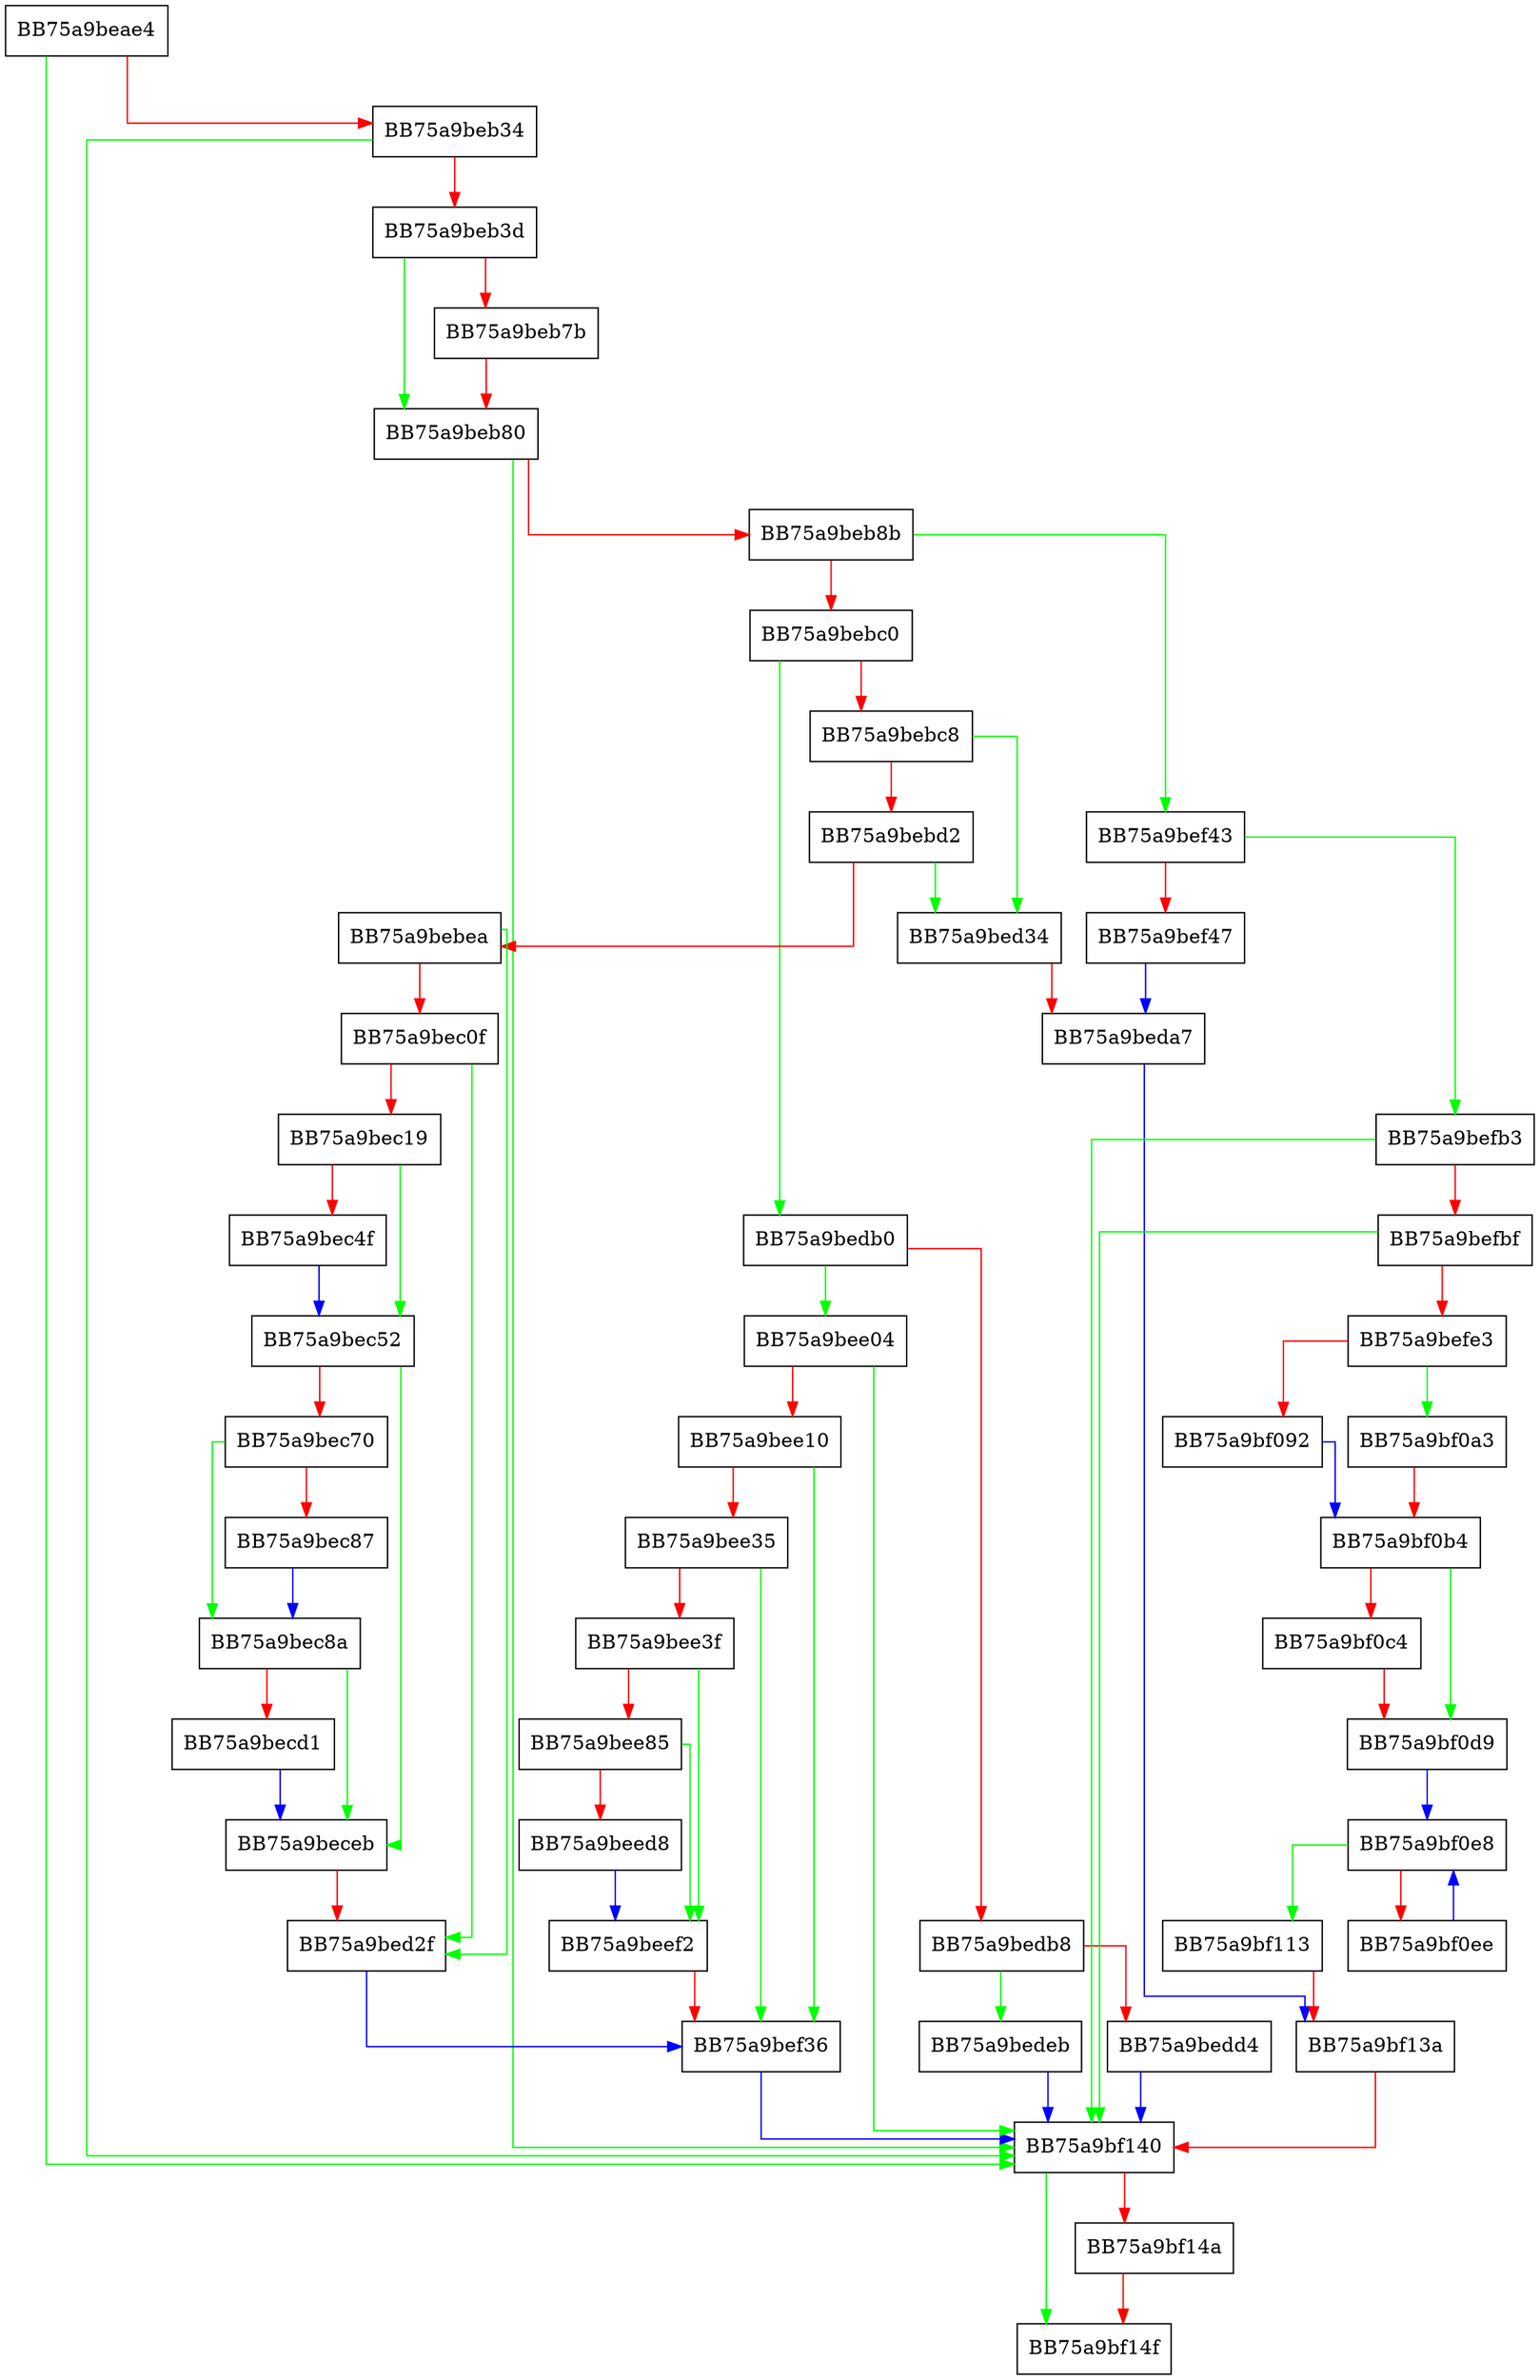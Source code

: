 digraph _update_process_state {
  node [shape="box"];
  graph [splines=ortho];
  BB75a9beae4 -> BB75a9bf140 [color="green"];
  BB75a9beae4 -> BB75a9beb34 [color="red"];
  BB75a9beb34 -> BB75a9bf140 [color="green"];
  BB75a9beb34 -> BB75a9beb3d [color="red"];
  BB75a9beb3d -> BB75a9beb80 [color="green"];
  BB75a9beb3d -> BB75a9beb7b [color="red"];
  BB75a9beb7b -> BB75a9beb80 [color="red"];
  BB75a9beb80 -> BB75a9bf140 [color="green"];
  BB75a9beb80 -> BB75a9beb8b [color="red"];
  BB75a9beb8b -> BB75a9bef43 [color="green"];
  BB75a9beb8b -> BB75a9bebc0 [color="red"];
  BB75a9bebc0 -> BB75a9bedb0 [color="green"];
  BB75a9bebc0 -> BB75a9bebc8 [color="red"];
  BB75a9bebc8 -> BB75a9bed34 [color="green"];
  BB75a9bebc8 -> BB75a9bebd2 [color="red"];
  BB75a9bebd2 -> BB75a9bed34 [color="green"];
  BB75a9bebd2 -> BB75a9bebea [color="red"];
  BB75a9bebea -> BB75a9bed2f [color="green"];
  BB75a9bebea -> BB75a9bec0f [color="red"];
  BB75a9bec0f -> BB75a9bed2f [color="green"];
  BB75a9bec0f -> BB75a9bec19 [color="red"];
  BB75a9bec19 -> BB75a9bec52 [color="green"];
  BB75a9bec19 -> BB75a9bec4f [color="red"];
  BB75a9bec4f -> BB75a9bec52 [color="blue"];
  BB75a9bec52 -> BB75a9beceb [color="green"];
  BB75a9bec52 -> BB75a9bec70 [color="red"];
  BB75a9bec70 -> BB75a9bec8a [color="green"];
  BB75a9bec70 -> BB75a9bec87 [color="red"];
  BB75a9bec87 -> BB75a9bec8a [color="blue"];
  BB75a9bec8a -> BB75a9beceb [color="green"];
  BB75a9bec8a -> BB75a9becd1 [color="red"];
  BB75a9becd1 -> BB75a9beceb [color="blue"];
  BB75a9beceb -> BB75a9bed2f [color="red"];
  BB75a9bed2f -> BB75a9bef36 [color="blue"];
  BB75a9bed34 -> BB75a9beda7 [color="red"];
  BB75a9beda7 -> BB75a9bf13a [color="blue"];
  BB75a9bedb0 -> BB75a9bee04 [color="green"];
  BB75a9bedb0 -> BB75a9bedb8 [color="red"];
  BB75a9bedb8 -> BB75a9bedeb [color="green"];
  BB75a9bedb8 -> BB75a9bedd4 [color="red"];
  BB75a9bedd4 -> BB75a9bf140 [color="blue"];
  BB75a9bedeb -> BB75a9bf140 [color="blue"];
  BB75a9bee04 -> BB75a9bf140 [color="green"];
  BB75a9bee04 -> BB75a9bee10 [color="red"];
  BB75a9bee10 -> BB75a9bef36 [color="green"];
  BB75a9bee10 -> BB75a9bee35 [color="red"];
  BB75a9bee35 -> BB75a9bef36 [color="green"];
  BB75a9bee35 -> BB75a9bee3f [color="red"];
  BB75a9bee3f -> BB75a9beef2 [color="green"];
  BB75a9bee3f -> BB75a9bee85 [color="red"];
  BB75a9bee85 -> BB75a9beef2 [color="green"];
  BB75a9bee85 -> BB75a9beed8 [color="red"];
  BB75a9beed8 -> BB75a9beef2 [color="blue"];
  BB75a9beef2 -> BB75a9bef36 [color="red"];
  BB75a9bef36 -> BB75a9bf140 [color="blue"];
  BB75a9bef43 -> BB75a9befb3 [color="green"];
  BB75a9bef43 -> BB75a9bef47 [color="red"];
  BB75a9bef47 -> BB75a9beda7 [color="blue"];
  BB75a9befb3 -> BB75a9bf140 [color="green"];
  BB75a9befb3 -> BB75a9befbf [color="red"];
  BB75a9befbf -> BB75a9bf140 [color="green"];
  BB75a9befbf -> BB75a9befe3 [color="red"];
  BB75a9befe3 -> BB75a9bf0a3 [color="green"];
  BB75a9befe3 -> BB75a9bf092 [color="red"];
  BB75a9bf092 -> BB75a9bf0b4 [color="blue"];
  BB75a9bf0a3 -> BB75a9bf0b4 [color="red"];
  BB75a9bf0b4 -> BB75a9bf0d9 [color="green"];
  BB75a9bf0b4 -> BB75a9bf0c4 [color="red"];
  BB75a9bf0c4 -> BB75a9bf0d9 [color="red"];
  BB75a9bf0d9 -> BB75a9bf0e8 [color="blue"];
  BB75a9bf0e8 -> BB75a9bf113 [color="green"];
  BB75a9bf0e8 -> BB75a9bf0ee [color="red"];
  BB75a9bf0ee -> BB75a9bf0e8 [color="blue"];
  BB75a9bf113 -> BB75a9bf13a [color="red"];
  BB75a9bf13a -> BB75a9bf140 [color="red"];
  BB75a9bf140 -> BB75a9bf14f [color="green"];
  BB75a9bf140 -> BB75a9bf14a [color="red"];
  BB75a9bf14a -> BB75a9bf14f [color="red"];
}